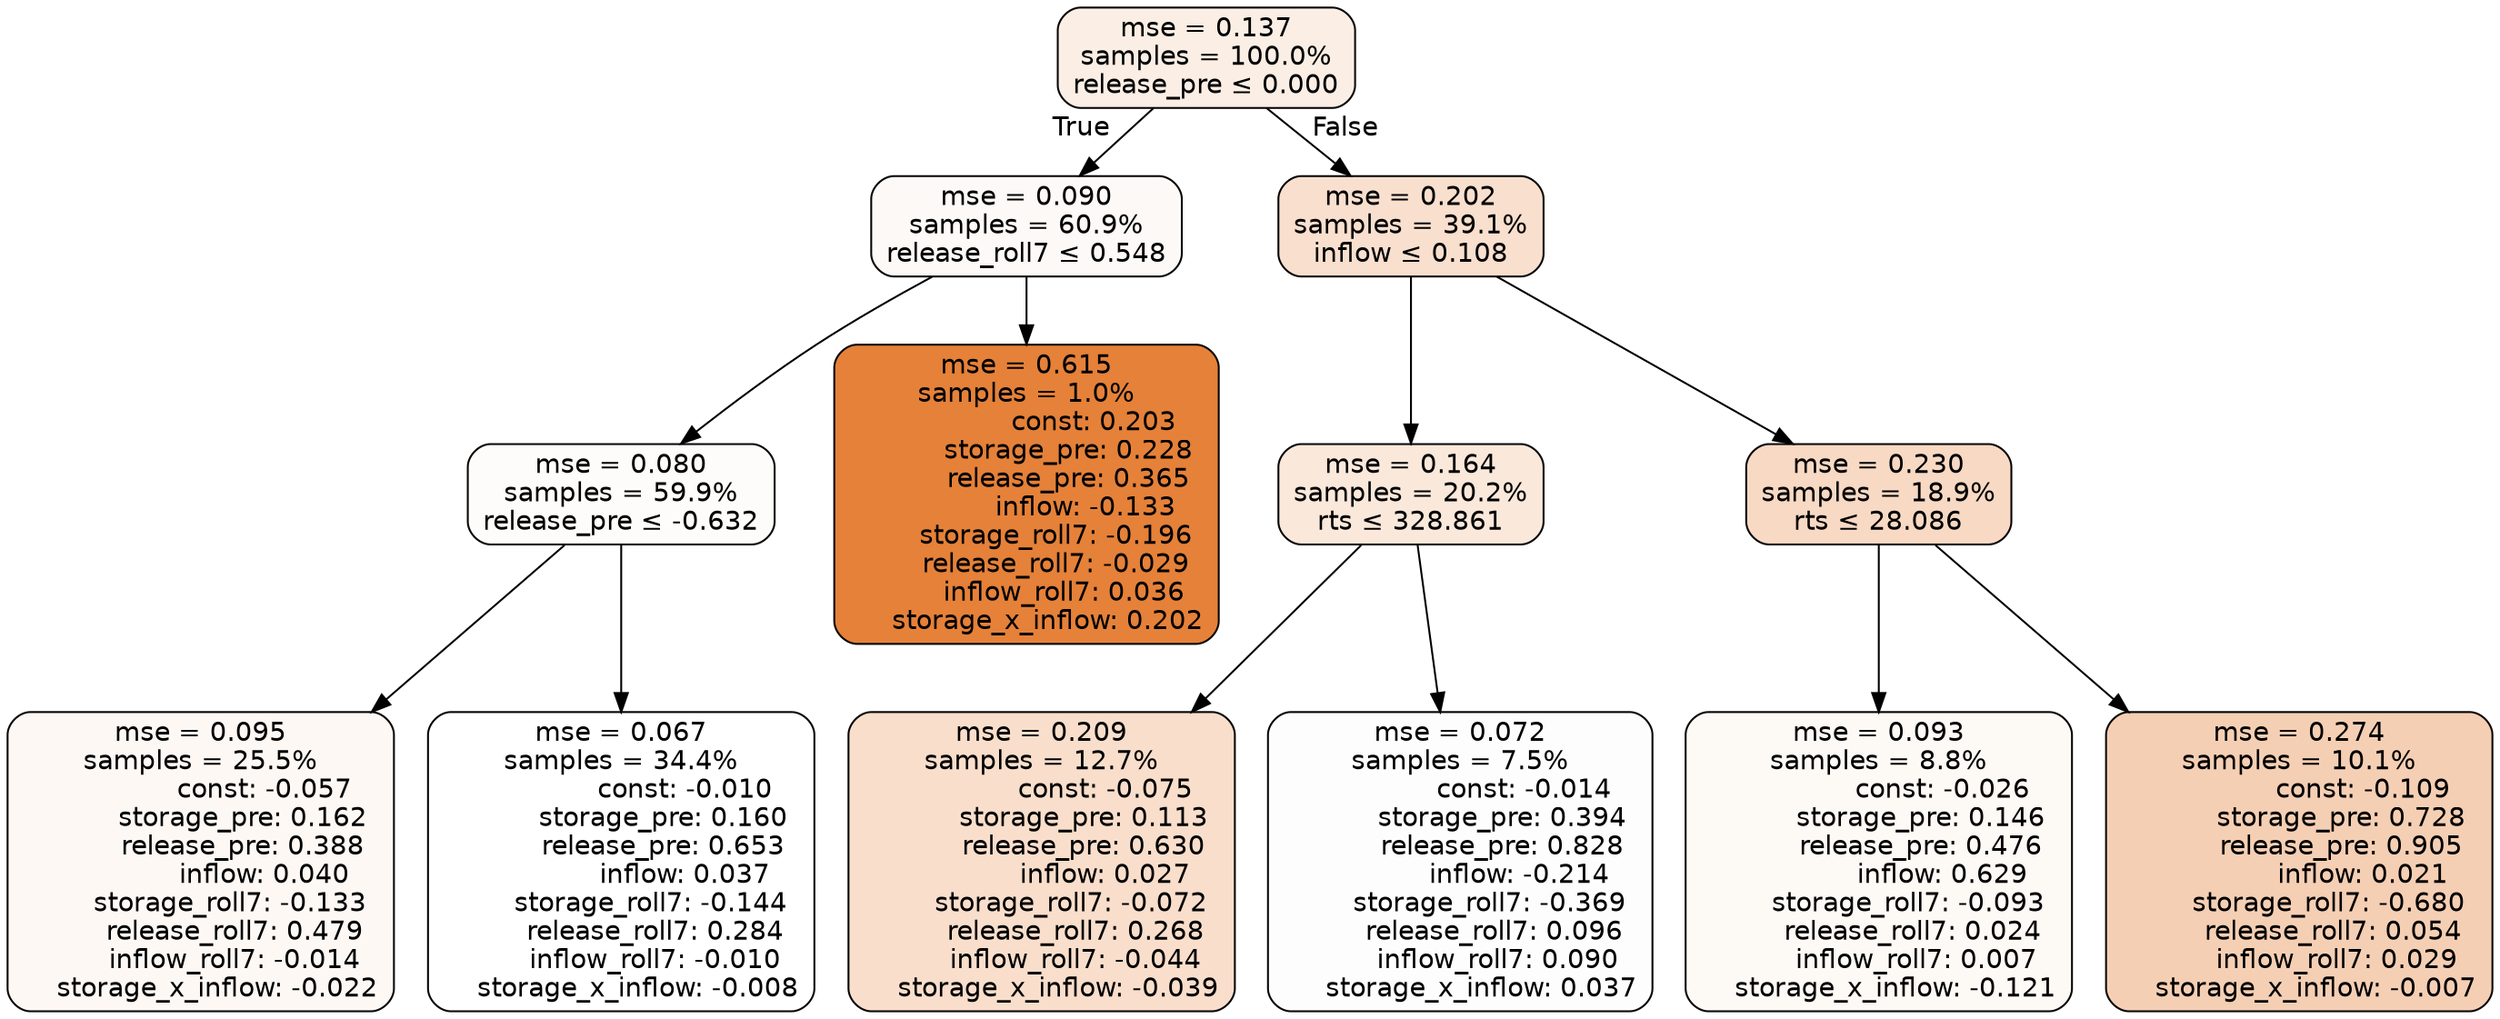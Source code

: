 digraph tree {
bgcolor="transparent"
node [shape=rectangle, style="filled, rounded", color="black", fontname=helvetica] ;
edge [fontname=helvetica] ;
	"0" [label="mse = 0.137
samples = 100.0%
release_pre &le; 0.000", fillcolor="#fbeee5"]
	"1" [label="mse = 0.090
samples = 60.9%
release_roll7 &le; 0.548", fillcolor="#fdf9f6"]
	"2" [label="mse = 0.080
samples = 59.9%
release_pre &le; -0.632", fillcolor="#fefcfa"]
	"3" [label="mse = 0.095
samples = 25.5%
               const: -0.057
          storage_pre: 0.162
          release_pre: 0.388
               inflow: 0.040
       storage_roll7: -0.133
        release_roll7: 0.479
        inflow_roll7: -0.014
    storage_x_inflow: -0.022", fillcolor="#fdf8f4"]
	"4" [label="mse = 0.067
samples = 34.4%
               const: -0.010
          storage_pre: 0.160
          release_pre: 0.653
               inflow: 0.037
       storage_roll7: -0.144
        release_roll7: 0.284
        inflow_roll7: -0.010
    storage_x_inflow: -0.008", fillcolor="#ffffff"]
	"5" [label="mse = 0.615
samples = 1.0%
                const: 0.203
          storage_pre: 0.228
          release_pre: 0.365
              inflow: -0.133
       storage_roll7: -0.196
       release_roll7: -0.029
         inflow_roll7: 0.036
     storage_x_inflow: 0.202", fillcolor="#e58139"]
	"6" [label="mse = 0.202
samples = 39.1%
inflow &le; 0.108", fillcolor="#f8dfce"]
	"7" [label="mse = 0.164
samples = 20.2%
rts &le; 328.861", fillcolor="#fae8db"]
	"8" [label="mse = 0.209
samples = 12.7%
               const: -0.075
          storage_pre: 0.113
          release_pre: 0.630
               inflow: 0.027
       storage_roll7: -0.072
        release_roll7: 0.268
        inflow_roll7: -0.044
    storage_x_inflow: -0.039", fillcolor="#f8decb"]
	"9" [label="mse = 0.072
samples = 7.5%
               const: -0.014
          storage_pre: 0.394
          release_pre: 0.828
              inflow: -0.214
       storage_roll7: -0.369
        release_roll7: 0.096
         inflow_roll7: 0.090
     storage_x_inflow: 0.037", fillcolor="#fefdfd"]
	"10" [label="mse = 0.230
samples = 18.9%
rts &le; 28.086", fillcolor="#f7d9c4"]
	"11" [label="mse = 0.093
samples = 8.8%
               const: -0.026
          storage_pre: 0.146
          release_pre: 0.476
               inflow: 0.629
       storage_roll7: -0.093
        release_roll7: 0.024
         inflow_roll7: 0.007
    storage_x_inflow: -0.121", fillcolor="#fdf9f5"]
	"12" [label="mse = 0.274
samples = 10.1%
               const: -0.109
          storage_pre: 0.728
          release_pre: 0.905
               inflow: 0.021
       storage_roll7: -0.680
        release_roll7: 0.054
         inflow_roll7: 0.029
    storage_x_inflow: -0.007", fillcolor="#f5cfb4"]

	"0" -> "1" [labeldistance=2.5, labelangle=45, headlabel="True"]
	"1" -> "2"
	"2" -> "3"
	"2" -> "4"
	"1" -> "5"
	"0" -> "6" [labeldistance=2.5, labelangle=-45, headlabel="False"]
	"6" -> "7"
	"7" -> "8"
	"7" -> "9"
	"6" -> "10"
	"10" -> "11"
	"10" -> "12"
}